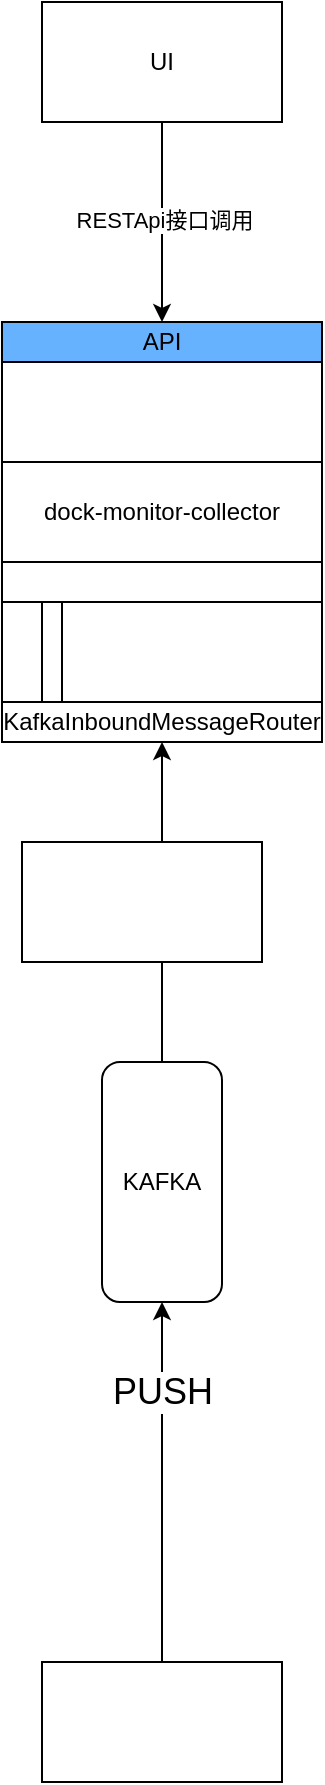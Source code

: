 <mxfile version="22.1.3" type="github">
  <diagram name="第 1 页" id="jLvMW93hENxjY1S_n8gH">
    <mxGraphModel dx="1025" dy="1383" grid="1" gridSize="10" guides="1" tooltips="1" connect="1" arrows="1" fold="1" page="1" pageScale="1" pageWidth="827" pageHeight="1169" math="0" shadow="0">
      <root>
        <mxCell id="0" />
        <mxCell id="1" parent="0" />
        <mxCell id="N197uewZt3m0y4jBUTuL-2" value="" style="rounded=0;whiteSpace=wrap;html=1;" parent="1" vertex="1">
          <mxGeometry x="-520" y="110" width="160" height="210" as="geometry" />
        </mxCell>
        <mxCell id="pSpDo9HHtzu6fEZfHAL4-2" value="dock-monitor-collector" style="rounded=0;whiteSpace=wrap;html=1;" vertex="1" parent="1">
          <mxGeometry x="-520" y="180" width="160" height="50" as="geometry" />
        </mxCell>
        <mxCell id="pSpDo9HHtzu6fEZfHAL4-3" style="edgeStyle=orthogonalEdgeStyle;rounded=0;orthogonalLoop=1;jettySize=auto;html=1;exitX=0.5;exitY=1;exitDx=0;exitDy=0;" edge="1" parent="1" source="N197uewZt3m0y4jBUTuL-2" target="N197uewZt3m0y4jBUTuL-2">
          <mxGeometry relative="1" as="geometry" />
        </mxCell>
        <mxCell id="pSpDo9HHtzu6fEZfHAL4-11" style="edgeStyle=orthogonalEdgeStyle;rounded=0;orthogonalLoop=1;jettySize=auto;html=1;" edge="1" parent="1" source="pSpDo9HHtzu6fEZfHAL4-4">
          <mxGeometry relative="1" as="geometry">
            <mxPoint x="-440" y="320.0" as="targetPoint" />
          </mxGeometry>
        </mxCell>
        <mxCell id="pSpDo9HHtzu6fEZfHAL4-12" value="&lt;font style=&quot;font-size: 18px;&quot;&gt;PULL&lt;/font&gt;" style="edgeLabel;html=1;align=center;verticalAlign=middle;resizable=0;points=[];" vertex="1" connectable="0" parent="pSpDo9HHtzu6fEZfHAL4-11">
          <mxGeometry x="0.007" relative="1" as="geometry">
            <mxPoint as="offset" />
          </mxGeometry>
        </mxCell>
        <mxCell id="pSpDo9HHtzu6fEZfHAL4-4" value="KAFKA" style="rounded=1;whiteSpace=wrap;html=1;direction=south;" vertex="1" parent="1">
          <mxGeometry x="-470" y="480" width="60" height="120" as="geometry" />
        </mxCell>
        <mxCell id="pSpDo9HHtzu6fEZfHAL4-6" style="edgeStyle=orthogonalEdgeStyle;rounded=0;orthogonalLoop=1;jettySize=auto;html=1;entryX=1;entryY=0.5;entryDx=0;entryDy=0;" edge="1" parent="1" source="pSpDo9HHtzu6fEZfHAL4-5" target="pSpDo9HHtzu6fEZfHAL4-4">
          <mxGeometry relative="1" as="geometry" />
        </mxCell>
        <mxCell id="pSpDo9HHtzu6fEZfHAL4-7" value="&lt;font style=&quot;font-size: 18px;&quot;&gt;PUSH&lt;/font&gt;" style="edgeLabel;html=1;align=center;verticalAlign=middle;resizable=0;points=[];" vertex="1" connectable="0" parent="pSpDo9HHtzu6fEZfHAL4-6">
          <mxGeometry x="0.5" relative="1" as="geometry">
            <mxPoint as="offset" />
          </mxGeometry>
        </mxCell>
        <mxCell id="pSpDo9HHtzu6fEZfHAL4-5" value="" style="rounded=0;whiteSpace=wrap;html=1;" vertex="1" parent="1">
          <mxGeometry x="-500" y="780" width="120" height="60" as="geometry" />
        </mxCell>
        <mxCell id="pSpDo9HHtzu6fEZfHAL4-13" value="API" style="rounded=0;whiteSpace=wrap;html=1;fillColor=#66B2FF;" vertex="1" parent="1">
          <mxGeometry x="-520" y="110" width="160" height="20" as="geometry" />
        </mxCell>
        <mxCell id="pSpDo9HHtzu6fEZfHAL4-15" style="edgeStyle=orthogonalEdgeStyle;rounded=0;orthogonalLoop=1;jettySize=auto;html=1;entryX=0.5;entryY=0;entryDx=0;entryDy=0;" edge="1" parent="1" source="pSpDo9HHtzu6fEZfHAL4-14" target="pSpDo9HHtzu6fEZfHAL4-13">
          <mxGeometry relative="1" as="geometry" />
        </mxCell>
        <mxCell id="pSpDo9HHtzu6fEZfHAL4-16" value="RESTApi接口调用" style="edgeLabel;html=1;align=center;verticalAlign=middle;resizable=0;points=[];" vertex="1" connectable="0" parent="pSpDo9HHtzu6fEZfHAL4-15">
          <mxGeometry x="-0.02" y="1" relative="1" as="geometry">
            <mxPoint as="offset" />
          </mxGeometry>
        </mxCell>
        <mxCell id="pSpDo9HHtzu6fEZfHAL4-14" value="UI" style="rounded=0;whiteSpace=wrap;html=1;" vertex="1" parent="1">
          <mxGeometry x="-500" y="-50" width="120" height="60" as="geometry" />
        </mxCell>
        <mxCell id="pSpDo9HHtzu6fEZfHAL4-17" value="" style="rounded=0;whiteSpace=wrap;html=1;" vertex="1" parent="1">
          <mxGeometry x="-520" y="250" width="160" height="70" as="geometry" />
        </mxCell>
        <mxCell id="pSpDo9HHtzu6fEZfHAL4-18" value="KafkaInboundMessageRouter" style="rounded=0;whiteSpace=wrap;html=1;" vertex="1" parent="1">
          <mxGeometry x="-520" y="300" width="160" height="20" as="geometry" />
        </mxCell>
        <mxCell id="pSpDo9HHtzu6fEZfHAL4-19" value="" style="rounded=0;whiteSpace=wrap;html=1;" vertex="1" parent="1">
          <mxGeometry x="-510" y="370" width="120" height="60" as="geometry" />
        </mxCell>
        <mxCell id="pSpDo9HHtzu6fEZfHAL4-20" value="" style="rounded=0;whiteSpace=wrap;html=1;direction=west;" vertex="1" parent="1">
          <mxGeometry x="-500" y="250" width="10" height="50" as="geometry" />
        </mxCell>
      </root>
    </mxGraphModel>
  </diagram>
</mxfile>
